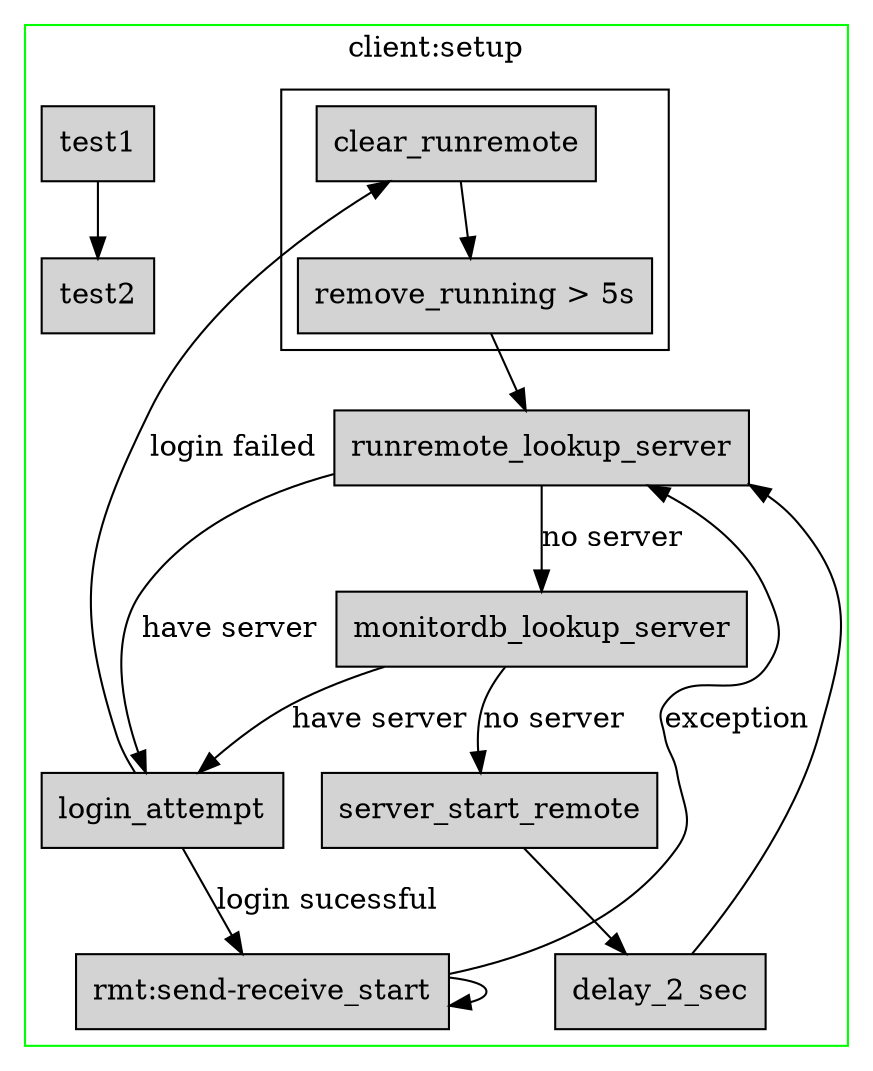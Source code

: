 digraph G {

    // put client after server so server_start node is visible
    //
    subgraph cluster_2 {
        node [style=filled,shape=box];
	
	"test1"                  -> test2;
	runremote_lookup_server  -> login_attempt [label="have server"];
	runremote_lookup_server  -> monitordb_lookup_server [label="no server"];

	monitordb_lookup_server  -> login_attempt [label="have server"];
	monitordb_lookup_server  -> server_start_remote [label="no server"];

	server_start_remote      -> delay_2_sec;
	delay_2_sec              -> runremote_lookup_server;

	login_attempt            -> "rmt:send-receive_start" [label="login sucessful"];
	"rmt:send-receive_start" -> "rmt:send-receive_start";

	"rmt:send-receive_start" -> runremote_lookup_server [label=exception];
	login_attempt            -> clear_runremote [label="login failed"];

	"remove_running > 5s"    -> runremote_lookup_server;

	subgraph cluster_3 {
		node [style=filled];
		clear_runremote          -> "remove_running > 5s";
	}

        label = "client:setup";
        color=green;
    }

}